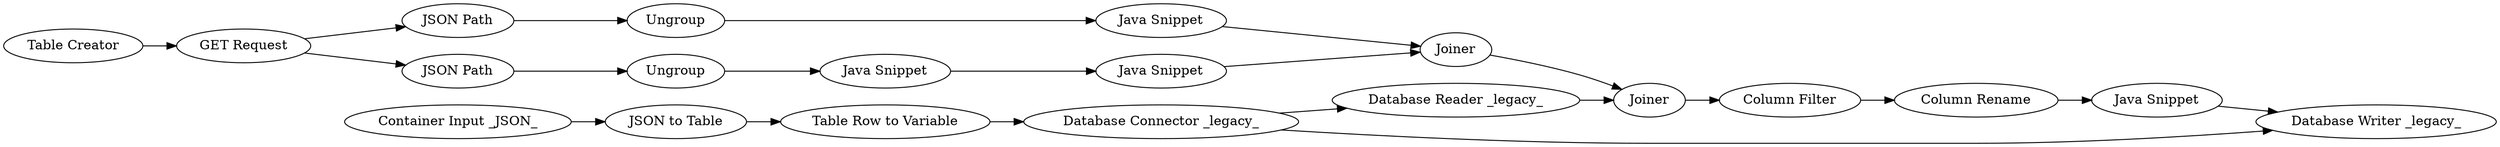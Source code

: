 digraph {
	14 -> 4
	4 -> 33
	13 -> 14
	51 -> 48
	34 -> 35
	18 -> 45
	12 -> 13
	1 -> 2
	45 -> 34
	49 -> 45
	46 -> 47
	48 -> 49
	47 -> 50
	50 -> 49
	9 -> 29
	29 -> 51
	2 -> 46
	37 -> 33
	4 -> 18
	2 -> 9
	35 -> 37
	9 [label="JSON Path"]
	18 [label="Database Reader _legacy_"]
	49 [label=Joiner]
	51 [label="Java Snippet"]
	12 [label="Container Input _JSON_"]
	48 [label="Java Snippet"]
	50 [label="Java Snippet"]
	1 [label="Table Creator"]
	4 [label="Database Connector _legacy_"]
	47 [label=Ungroup]
	37 [label="Java Snippet"]
	14 [label="Table Row to Variable"]
	13 [label="JSON to Table"]
	35 [label="Column Rename"]
	34 [label="Column Filter"]
	29 [label=Ungroup]
	46 [label="JSON Path"]
	33 [label="Database Writer _legacy_"]
	2 [label="GET Request"]
	45 [label=Joiner]
	rankdir=LR
}
